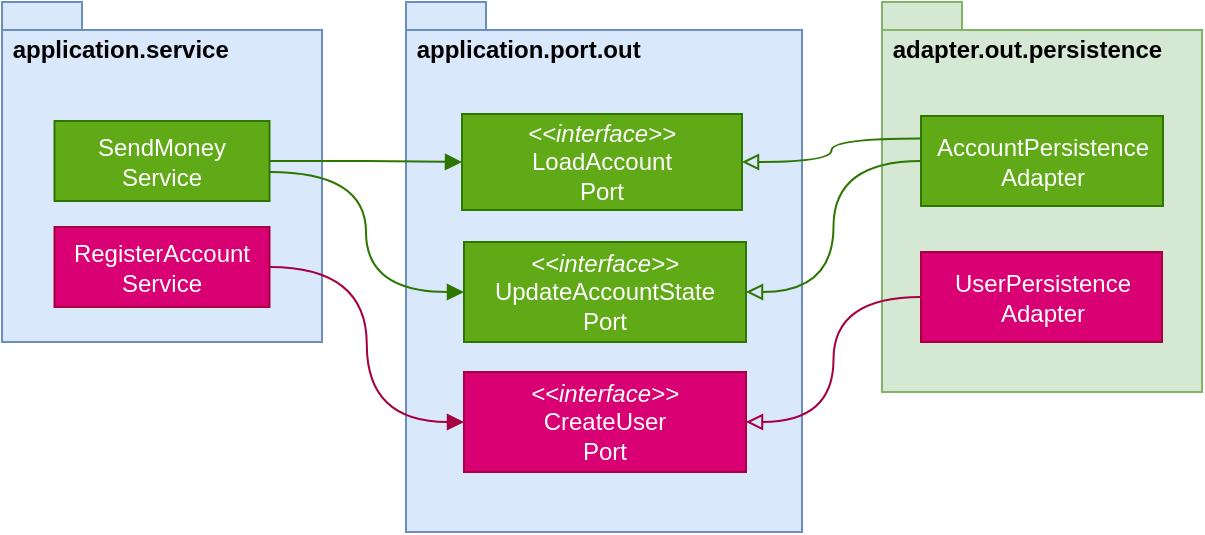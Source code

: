 <mxfile version="24.6.4" type="device">
  <diagram name="페이지-1" id="eH7DaYFOejIKX3rxKQbH">
    <mxGraphModel dx="1114" dy="894" grid="1" gridSize="10" guides="1" tooltips="1" connect="1" arrows="1" fold="1" page="1" pageScale="1" pageWidth="827" pageHeight="1169" math="0" shadow="0">
      <root>
        <mxCell id="0" />
        <mxCell id="1" parent="0" />
        <mxCell id="MeAuvhgI9tTN-JZBOGug-1" value="&amp;nbsp;application.port.out" style="shape=folder;fontStyle=1;spacingTop=10;tabWidth=40;tabHeight=14;tabPosition=left;html=1;whiteSpace=wrap;verticalAlign=top;align=left;fillColor=#dae8fc;strokeColor=#6c8ebf;" vertex="1" parent="1">
          <mxGeometry x="262" y="65" width="198" height="265" as="geometry" />
        </mxCell>
        <mxCell id="MeAuvhgI9tTN-JZBOGug-2" value="&lt;div&gt;&lt;i&gt;&amp;lt;&amp;lt;interface&amp;gt;&amp;gt;&lt;/i&gt;&lt;/div&gt;LoadAccount&lt;div&gt;Port&lt;/div&gt;" style="rounded=0;whiteSpace=wrap;html=1;fillColor=#60a917;fontColor=#ffffff;strokeColor=#2D7600;" vertex="1" parent="1">
          <mxGeometry x="290" y="121" width="140" height="48" as="geometry" />
        </mxCell>
        <mxCell id="MeAuvhgI9tTN-JZBOGug-3" value="&amp;nbsp;application.service" style="shape=folder;fontStyle=1;spacingTop=10;tabWidth=40;tabHeight=14;tabPosition=left;html=1;whiteSpace=wrap;verticalAlign=top;align=left;fillColor=#dae8fc;strokeColor=#6c8ebf;" vertex="1" parent="1">
          <mxGeometry x="60" y="65" width="160" height="170" as="geometry" />
        </mxCell>
        <mxCell id="MeAuvhgI9tTN-JZBOGug-4" style="edgeStyle=orthogonalEdgeStyle;rounded=0;orthogonalLoop=1;jettySize=auto;html=1;endArrow=block;endFill=1;fillColor=#60a917;strokeColor=#2D7600;" edge="1" parent="1" source="MeAuvhgI9tTN-JZBOGug-6" target="MeAuvhgI9tTN-JZBOGug-2">
          <mxGeometry relative="1" as="geometry" />
        </mxCell>
        <mxCell id="MeAuvhgI9tTN-JZBOGug-5" style="edgeStyle=orthogonalEdgeStyle;rounded=0;orthogonalLoop=1;jettySize=auto;html=1;entryX=0;entryY=0.5;entryDx=0;entryDy=0;endArrow=block;endFill=1;curved=1;fillColor=#60a917;strokeColor=#2D7600;" edge="1" parent="1" source="MeAuvhgI9tTN-JZBOGug-6" target="MeAuvhgI9tTN-JZBOGug-9">
          <mxGeometry relative="1" as="geometry">
            <Array as="points">
              <mxPoint x="242" y="150" />
              <mxPoint x="242" y="210" />
            </Array>
          </mxGeometry>
        </mxCell>
        <mxCell id="MeAuvhgI9tTN-JZBOGug-6" value="SendMoney&lt;div&gt;Service&lt;/div&gt;" style="rounded=0;whiteSpace=wrap;html=1;fillColor=#60a917;fontColor=#ffffff;strokeColor=#2D7600;" vertex="1" parent="1">
          <mxGeometry x="86.25" y="124.5" width="107.5" height="40" as="geometry" />
        </mxCell>
        <mxCell id="MeAuvhgI9tTN-JZBOGug-7" style="edgeStyle=orthogonalEdgeStyle;rounded=0;orthogonalLoop=1;jettySize=auto;html=1;entryX=0;entryY=0.5;entryDx=0;entryDy=0;endArrow=block;endFill=1;curved=1;fillColor=#d80073;strokeColor=#A50040;" edge="1" parent="1" source="MeAuvhgI9tTN-JZBOGug-8" target="MeAuvhgI9tTN-JZBOGug-15">
          <mxGeometry relative="1" as="geometry" />
        </mxCell>
        <mxCell id="MeAuvhgI9tTN-JZBOGug-8" value="RegisterAccount&lt;div&gt;Service&lt;/div&gt;" style="rounded=0;whiteSpace=wrap;html=1;fillColor=#d80073;fontColor=#ffffff;strokeColor=#A50040;" vertex="1" parent="1">
          <mxGeometry x="86.25" y="177.5" width="107.5" height="40" as="geometry" />
        </mxCell>
        <mxCell id="MeAuvhgI9tTN-JZBOGug-9" value="&lt;div&gt;&lt;i&gt;&amp;lt;&amp;lt;interface&amp;gt;&amp;gt;&lt;/i&gt;&lt;/div&gt;UpdateAccountState&lt;div&gt;Port&lt;/div&gt;" style="rounded=0;whiteSpace=wrap;html=1;fillColor=#60a917;fontColor=#ffffff;strokeColor=#2D7600;" vertex="1" parent="1">
          <mxGeometry x="291" y="185" width="141" height="50" as="geometry" />
        </mxCell>
        <mxCell id="MeAuvhgI9tTN-JZBOGug-10" value="&amp;nbsp;adapter.out.persistence" style="shape=folder;fontStyle=1;spacingTop=10;tabWidth=40;tabHeight=14;tabPosition=left;html=1;whiteSpace=wrap;verticalAlign=top;align=left;fillColor=#d5e8d4;strokeColor=#82b366;" vertex="1" parent="1">
          <mxGeometry x="500" y="65" width="160" height="195" as="geometry" />
        </mxCell>
        <mxCell id="MeAuvhgI9tTN-JZBOGug-11" style="edgeStyle=orthogonalEdgeStyle;rounded=0;orthogonalLoop=1;jettySize=auto;html=1;entryX=1;entryY=0.5;entryDx=0;entryDy=0;exitX=0;exitY=0.25;exitDx=0;exitDy=0;endArrow=block;endFill=0;curved=1;fillColor=#60a917;strokeColor=#2D7600;" edge="1" parent="1" source="MeAuvhgI9tTN-JZBOGug-14" target="MeAuvhgI9tTN-JZBOGug-2">
          <mxGeometry relative="1" as="geometry" />
        </mxCell>
        <mxCell id="MeAuvhgI9tTN-JZBOGug-12" style="edgeStyle=orthogonalEdgeStyle;rounded=0;orthogonalLoop=1;jettySize=auto;html=1;entryX=1;entryY=0.5;entryDx=0;entryDy=0;endArrow=block;endFill=0;curved=1;fillColor=#60a917;strokeColor=#2D7600;" edge="1" parent="1" source="MeAuvhgI9tTN-JZBOGug-14" target="MeAuvhgI9tTN-JZBOGug-9">
          <mxGeometry relative="1" as="geometry" />
        </mxCell>
        <mxCell id="MeAuvhgI9tTN-JZBOGug-14" value="AccountPersistence&lt;div&gt;Adapter&lt;/div&gt;" style="rounded=0;whiteSpace=wrap;html=1;fillColor=#60a917;fontColor=#ffffff;strokeColor=#2D7600;" vertex="1" parent="1">
          <mxGeometry x="519.5" y="122" width="121" height="45" as="geometry" />
        </mxCell>
        <mxCell id="MeAuvhgI9tTN-JZBOGug-15" value="&lt;div&gt;&lt;i&gt;&amp;lt;&amp;lt;interface&amp;gt;&amp;gt;&lt;/i&gt;&lt;/div&gt;CreateUser&lt;div&gt;Port&lt;/div&gt;" style="rounded=0;whiteSpace=wrap;html=1;fillColor=#d80073;fontColor=#ffffff;strokeColor=#A50040;" vertex="1" parent="1">
          <mxGeometry x="291" y="250" width="141" height="50" as="geometry" />
        </mxCell>
        <mxCell id="MeAuvhgI9tTN-JZBOGug-17" style="edgeStyle=orthogonalEdgeStyle;rounded=0;orthogonalLoop=1;jettySize=auto;html=1;entryX=1;entryY=0.5;entryDx=0;entryDy=0;endArrow=block;endFill=0;curved=1;fillColor=#d80073;strokeColor=#A50040;" edge="1" parent="1" source="MeAuvhgI9tTN-JZBOGug-16" target="MeAuvhgI9tTN-JZBOGug-15">
          <mxGeometry relative="1" as="geometry" />
        </mxCell>
        <mxCell id="MeAuvhgI9tTN-JZBOGug-16" value="UserPersistence&lt;div&gt;Adapter&lt;/div&gt;" style="rounded=0;whiteSpace=wrap;html=1;fillColor=#d80073;fontColor=#ffffff;strokeColor=#A50040;" vertex="1" parent="1">
          <mxGeometry x="519.5" y="190" width="120.5" height="45" as="geometry" />
        </mxCell>
      </root>
    </mxGraphModel>
  </diagram>
</mxfile>
